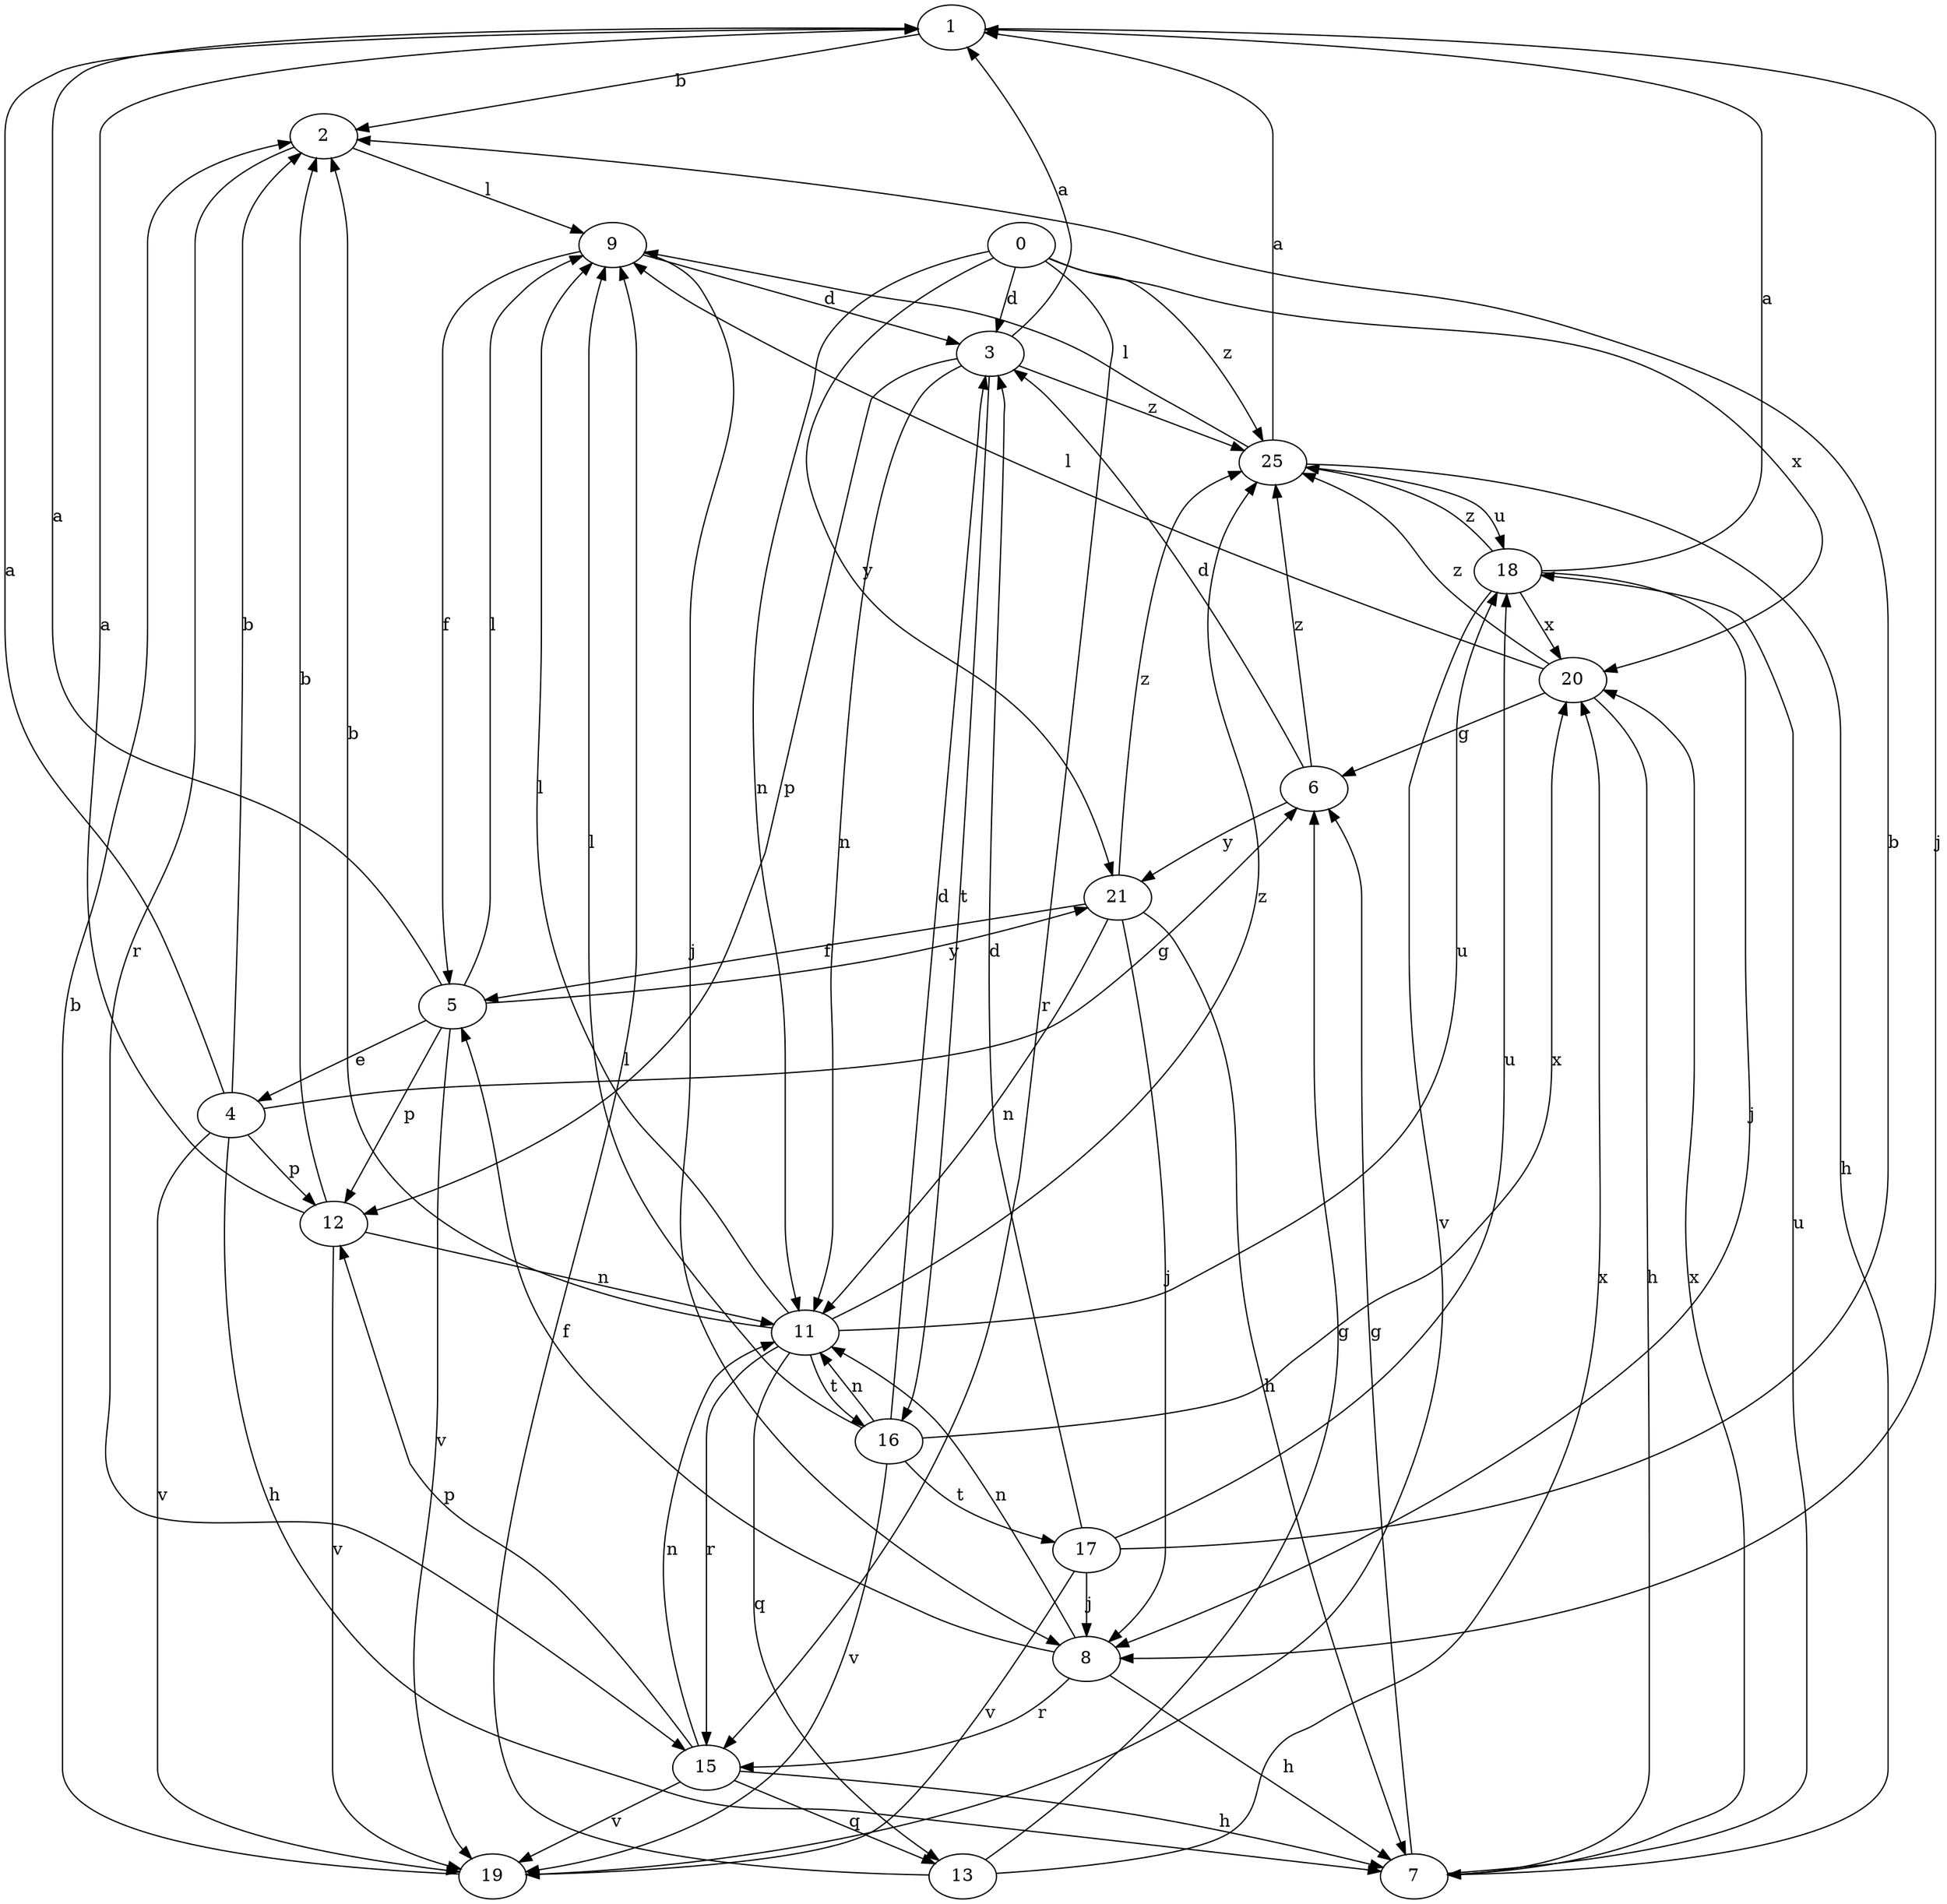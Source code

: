 strict digraph  {
1;
2;
3;
4;
5;
6;
7;
8;
9;
0;
11;
12;
13;
15;
16;
17;
18;
19;
20;
21;
25;
1 -> 2  [label=b];
1 -> 8  [label=j];
2 -> 9  [label=l];
2 -> 15  [label=r];
3 -> 1  [label=a];
3 -> 11  [label=n];
3 -> 12  [label=p];
3 -> 16  [label=t];
3 -> 25  [label=z];
4 -> 1  [label=a];
4 -> 2  [label=b];
4 -> 6  [label=g];
4 -> 7  [label=h];
4 -> 12  [label=p];
4 -> 19  [label=v];
5 -> 1  [label=a];
5 -> 4  [label=e];
5 -> 9  [label=l];
5 -> 12  [label=p];
5 -> 19  [label=v];
5 -> 21  [label=y];
6 -> 3  [label=d];
6 -> 21  [label=y];
6 -> 25  [label=z];
7 -> 6  [label=g];
7 -> 18  [label=u];
7 -> 20  [label=x];
8 -> 5  [label=f];
8 -> 7  [label=h];
8 -> 11  [label=n];
8 -> 15  [label=r];
9 -> 3  [label=d];
9 -> 5  [label=f];
9 -> 8  [label=j];
0 -> 3  [label=d];
0 -> 11  [label=n];
0 -> 15  [label=r];
0 -> 20  [label=x];
0 -> 21  [label=y];
0 -> 25  [label=z];
11 -> 2  [label=b];
11 -> 9  [label=l];
11 -> 13  [label=q];
11 -> 15  [label=r];
11 -> 16  [label=t];
11 -> 18  [label=u];
11 -> 25  [label=z];
12 -> 1  [label=a];
12 -> 2  [label=b];
12 -> 11  [label=n];
12 -> 19  [label=v];
13 -> 6  [label=g];
13 -> 9  [label=l];
13 -> 20  [label=x];
15 -> 7  [label=h];
15 -> 11  [label=n];
15 -> 12  [label=p];
15 -> 13  [label=q];
15 -> 19  [label=v];
16 -> 3  [label=d];
16 -> 9  [label=l];
16 -> 11  [label=n];
16 -> 17  [label=t];
16 -> 19  [label=v];
16 -> 20  [label=x];
17 -> 2  [label=b];
17 -> 3  [label=d];
17 -> 8  [label=j];
17 -> 18  [label=u];
17 -> 19  [label=v];
18 -> 1  [label=a];
18 -> 8  [label=j];
18 -> 19  [label=v];
18 -> 20  [label=x];
18 -> 25  [label=z];
19 -> 2  [label=b];
20 -> 6  [label=g];
20 -> 7  [label=h];
20 -> 9  [label=l];
20 -> 25  [label=z];
21 -> 5  [label=f];
21 -> 7  [label=h];
21 -> 8  [label=j];
21 -> 11  [label=n];
21 -> 25  [label=z];
25 -> 1  [label=a];
25 -> 7  [label=h];
25 -> 9  [label=l];
25 -> 18  [label=u];
}
